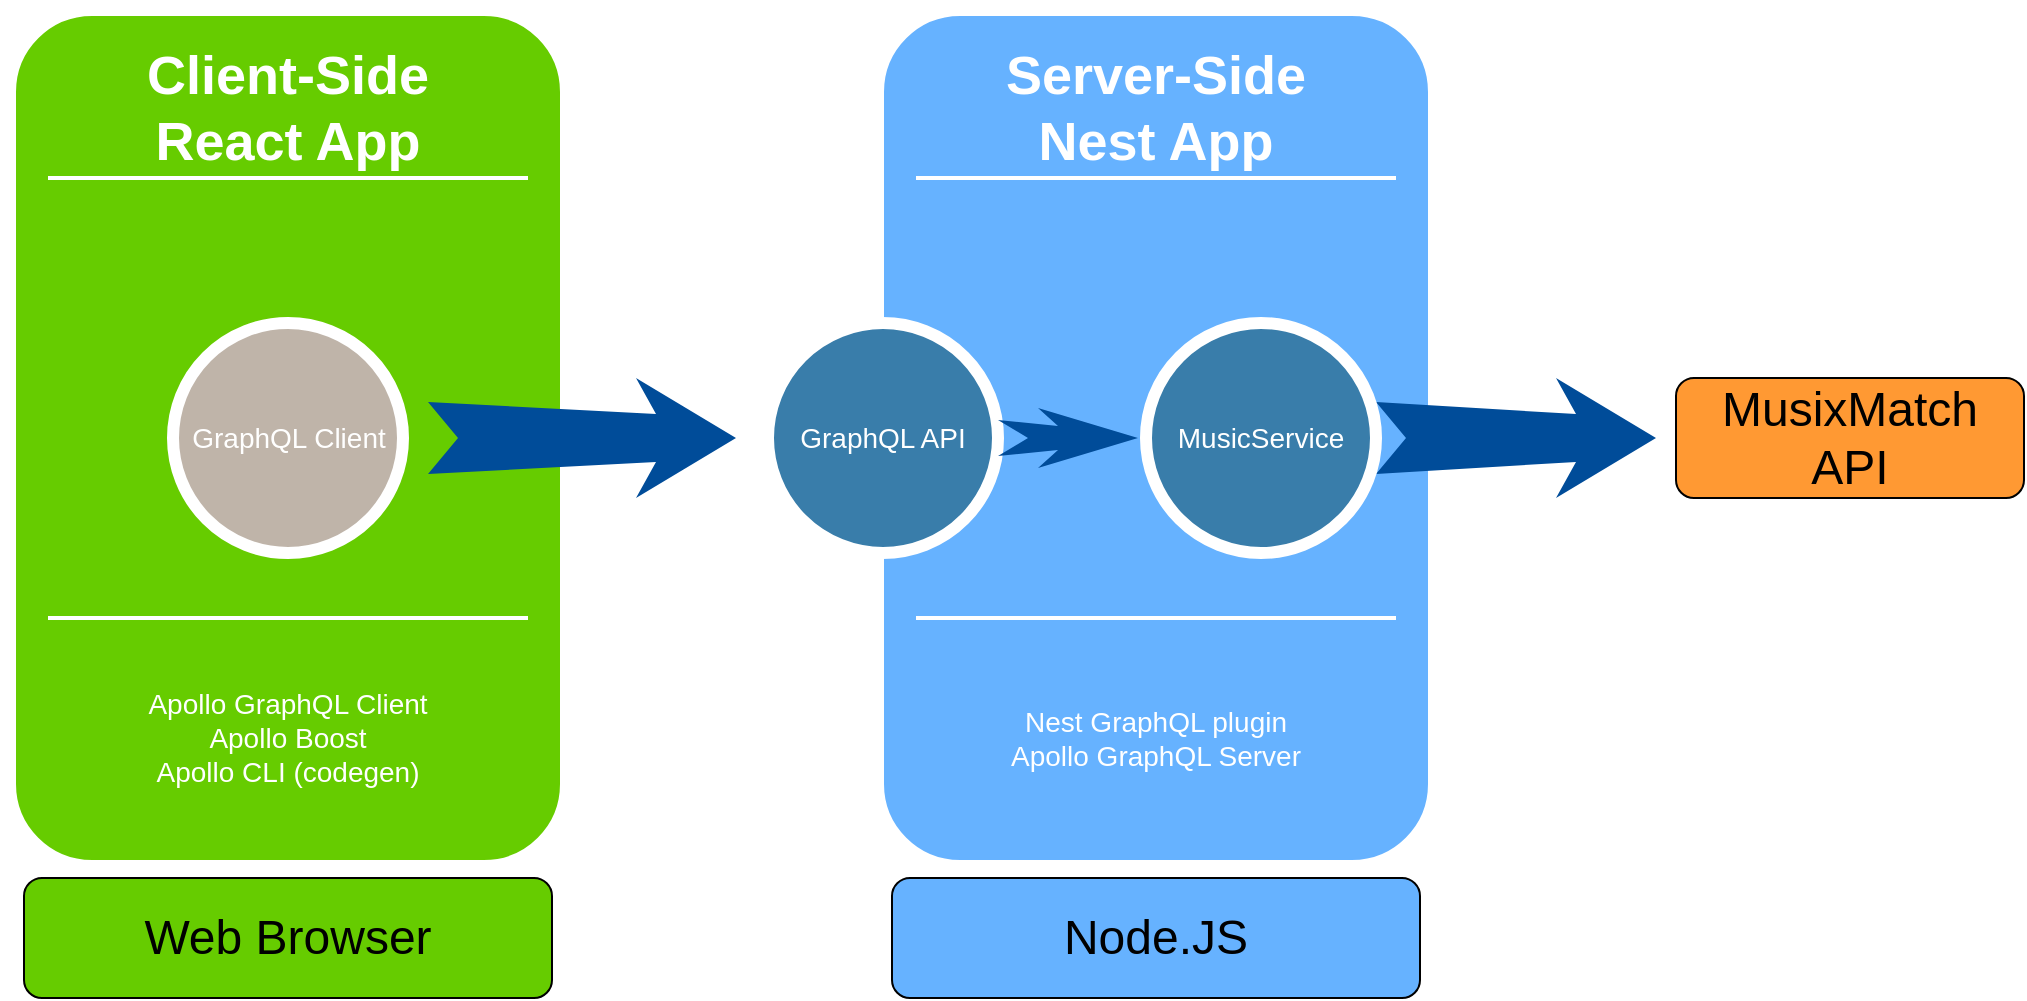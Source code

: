 <mxfile version="10.7.7" type="device"><diagram name="Page-1" id="12e1b939-464a-85fe-373e-61e167be1490"><mxGraphModel dx="1394" dy="827" grid="1" gridSize="10" guides="1" tooltips="1" connect="1" arrows="1" fold="1" page="1" pageScale="1.5" pageWidth="1169" pageHeight="826" background="#ffffff" math="0" shadow="0"><root><mxCell id="0"/><mxCell id="1" parent="0"/><mxCell id="60da8b9f42644d3a-2" value="" style="whiteSpace=wrap;html=1;rounded=1;shadow=0;strokeWidth=8;fontSize=20;align=center;fillColor=#66CC00;strokeColor=#FFFFFF;" parent="1" vertex="1"><mxGeometry x="316" y="405" width="280" height="430" as="geometry"/></mxCell><mxCell id="60da8b9f42644d3a-3" value="Client-Side&lt;br&gt;React App" style="text;html=1;strokeColor=none;fillColor=none;align=center;verticalAlign=middle;whiteSpace=wrap;rounded=0;shadow=0;fontSize=27;fontColor=#FFFFFF;fontStyle=1" parent="1" vertex="1"><mxGeometry x="316" y="425" width="280" height="60" as="geometry"/></mxCell><mxCell id="60da8b9f42644d3a-4" value="Apollo GraphQL Client&lt;br&gt;Apollo Boost&lt;br&gt;Apollo CLI (codegen)&lt;br&gt;" style="text;html=1;strokeColor=none;fillColor=none;align=center;verticalAlign=middle;whiteSpace=wrap;rounded=0;shadow=0;fontSize=14;fontColor=#FFFFFF;" parent="1" vertex="1"><mxGeometry x="316" y="725" width="280" height="90" as="geometry"/></mxCell><mxCell id="60da8b9f42644d3a-6" value="" style="line;strokeWidth=2;html=1;rounded=0;shadow=0;fontSize=27;align=center;fillColor=none;strokeColor=#FFFFFF;" parent="1" vertex="1"><mxGeometry x="336" y="485" width="240" height="10" as="geometry"/></mxCell><mxCell id="60da8b9f42644d3a-7" value="" style="line;strokeWidth=2;html=1;rounded=0;shadow=0;fontSize=27;align=center;fillColor=none;strokeColor=#FFFFFF;" parent="1" vertex="1"><mxGeometry x="336" y="705" width="240" height="10" as="geometry"/></mxCell><mxCell id="60da8b9f42644d3a-8" value="GraphQL Client" style="ellipse;whiteSpace=wrap;html=1;rounded=0;shadow=0;strokeWidth=6;fontSize=14;align=center;fillColor=#BFB4A9;strokeColor=#FFFFFF;fontColor=#FFFFFF;" parent="1" vertex="1"><mxGeometry x="398.5" y="562.5" width="115" height="115" as="geometry"/></mxCell><mxCell id="60da8b9f42644d3a-9" value="" style="html=1;shadow=0;dashed=0;align=center;verticalAlign=middle;shape=mxgraph.arrows2.stylisedArrow;dy=0.6;dx=40;notch=15;feather=0.4;rounded=0;strokeWidth=1;fontSize=27;strokeColor=none;fillColor=#004C99;" parent="1" vertex="1"><mxGeometry x="526" y="590" width="154" height="60" as="geometry"/></mxCell><mxCell id="60da8b9f42644d3a-17" value="" style="whiteSpace=wrap;html=1;rounded=1;shadow=0;strokeWidth=8;fontSize=20;align=center;fillColor=#66B2FF;strokeColor=#FFFFFF;" parent="1" vertex="1"><mxGeometry x="750" y="405" width="280" height="430" as="geometry"/></mxCell><mxCell id="60da8b9f42644d3a-18" value="Server-Side&lt;br&gt;Nest App&lt;br&gt;" style="text;html=1;strokeColor=none;fillColor=none;align=center;verticalAlign=middle;whiteSpace=wrap;rounded=0;shadow=0;fontSize=27;fontColor=#FFFFFF;fontStyle=1" parent="1" vertex="1"><mxGeometry x="750" y="425" width="280" height="60" as="geometry"/></mxCell><mxCell id="60da8b9f42644d3a-19" value="Nest GraphQL plugin&lt;br&gt;Apollo GraphQL Server&lt;br&gt;" style="text;html=1;strokeColor=none;fillColor=none;align=center;verticalAlign=middle;whiteSpace=wrap;rounded=0;shadow=0;fontSize=14;fontColor=#FFFFFF;" parent="1" vertex="1"><mxGeometry x="750" y="725" width="280" height="90" as="geometry"/></mxCell><mxCell id="60da8b9f42644d3a-20" value="" style="line;strokeWidth=2;html=1;rounded=0;shadow=0;fontSize=27;align=center;fillColor=none;strokeColor=#FFFFFF;" parent="1" vertex="1"><mxGeometry x="770" y="485" width="240" height="10" as="geometry"/></mxCell><mxCell id="60da8b9f42644d3a-21" value="" style="line;strokeWidth=2;html=1;rounded=0;shadow=0;fontSize=27;align=center;fillColor=none;strokeColor=#FFFFFF;" parent="1" vertex="1"><mxGeometry x="770" y="705" width="240" height="10" as="geometry"/></mxCell><mxCell id="60da8b9f42644d3a-22" value="GraphQL API" style="ellipse;whiteSpace=wrap;html=1;rounded=0;shadow=0;strokeWidth=6;fontSize=14;align=center;fillColor=#397DAA;strokeColor=#FFFFFF;fontColor=#FFFFFF;" parent="1" vertex="1"><mxGeometry x="696" y="562.5" width="115" height="115" as="geometry"/></mxCell><mxCell id="60da8b9f42644d3a-23" value="" style="html=1;shadow=0;dashed=0;align=center;verticalAlign=middle;shape=mxgraph.arrows2.stylisedArrow;dy=0.6;dx=40;notch=15;feather=0.4;rounded=0;strokeWidth=1;fontSize=27;strokeColor=none;fillColor=#004C99;rotation=0;" parent="1" vertex="1"><mxGeometry x="1000" y="590" width="140" height="60" as="geometry"/></mxCell><mxCell id="oT0sM3s4VvSEld933tDh-2" value="Node.JS" style="rounded=1;whiteSpace=wrap;html=1;fillColor=#66B2FF;fontSize=24;" vertex="1" parent="1"><mxGeometry x="758" y="840" width="264" height="60" as="geometry"/></mxCell><mxCell id="oT0sM3s4VvSEld933tDh-4" value="Web Browser" style="rounded=1;whiteSpace=wrap;html=1;fillColor=#66CC00;fontSize=24;" vertex="1" parent="1"><mxGeometry x="324" y="840" width="264" height="60" as="geometry"/></mxCell><mxCell id="oT0sM3s4VvSEld933tDh-5" value="MusixMatch API&lt;br&gt;" style="rounded=1;whiteSpace=wrap;html=1;fillColor=#FF9933;fontSize=24;" vertex="1" parent="1"><mxGeometry x="1150" y="590" width="174" height="60" as="geometry"/></mxCell><mxCell id="oT0sM3s4VvSEld933tDh-6" value="MusicService&lt;br&gt;" style="ellipse;whiteSpace=wrap;html=1;rounded=0;shadow=0;strokeWidth=6;fontSize=14;align=center;fillColor=#397DAA;strokeColor=#FFFFFF;fontColor=#FFFFFF;" vertex="1" parent="1"><mxGeometry x="885" y="562.5" width="115" height="115" as="geometry"/></mxCell><mxCell id="oT0sM3s4VvSEld933tDh-7" value="" style="html=1;shadow=0;dashed=0;align=center;verticalAlign=middle;shape=mxgraph.arrows2.stylisedArrow;dy=0.6;dx=40;notch=15;feather=0.4;rounded=0;strokeWidth=1;fontSize=27;strokeColor=none;fillColor=#004C99;rotation=0;" vertex="1" parent="1"><mxGeometry x="811" y="605" width="70" height="30" as="geometry"/></mxCell></root></mxGraphModel></diagram></mxfile>